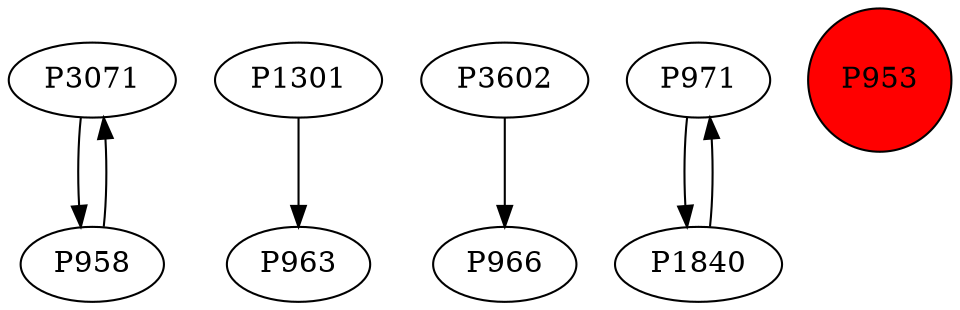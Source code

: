 digraph {
	P3071 -> P958
	P1301 -> P963
	P3602 -> P966
	P971 -> P1840
	P958 -> P3071
	P1840 -> P971
	P953 [shape=circle]
	P953 [style=filled]
	P953 [fillcolor=red]
}
